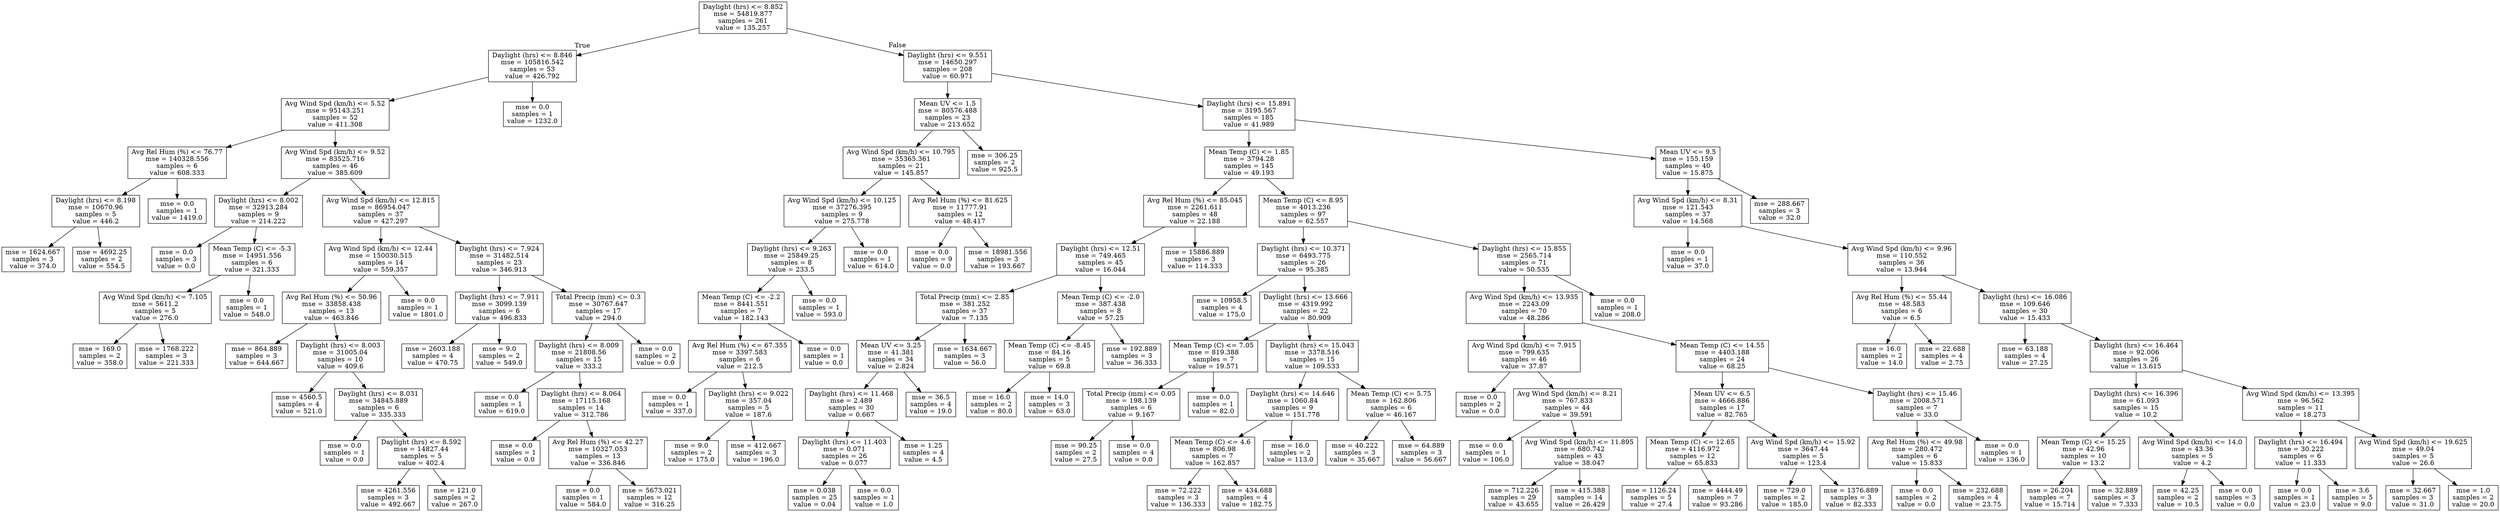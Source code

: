 digraph Tree {
node [shape=box] ;
0 [label="Daylight (hrs) <= 8.852\nmse = 54819.877\nsamples = 261\nvalue = 135.257"] ;
1 [label="Daylight (hrs) <= 8.846\nmse = 105816.542\nsamples = 53\nvalue = 426.792"] ;
0 -> 1 [labeldistance=2.5, labelangle=45, headlabel="True"] ;
2 [label="Avg Wind Spd (km/h) <= 5.52\nmse = 95143.251\nsamples = 52\nvalue = 411.308"] ;
1 -> 2 ;
3 [label="Avg Rel Hum (%) <= 76.77\nmse = 140328.556\nsamples = 6\nvalue = 608.333"] ;
2 -> 3 ;
4 [label="Daylight (hrs) <= 8.198\nmse = 10670.96\nsamples = 5\nvalue = 446.2"] ;
3 -> 4 ;
5 [label="mse = 1624.667\nsamples = 3\nvalue = 374.0"] ;
4 -> 5 ;
6 [label="mse = 4692.25\nsamples = 2\nvalue = 554.5"] ;
4 -> 6 ;
7 [label="mse = 0.0\nsamples = 1\nvalue = 1419.0"] ;
3 -> 7 ;
8 [label="Avg Wind Spd (km/h) <= 9.52\nmse = 83525.716\nsamples = 46\nvalue = 385.609"] ;
2 -> 8 ;
9 [label="Daylight (hrs) <= 8.002\nmse = 32913.284\nsamples = 9\nvalue = 214.222"] ;
8 -> 9 ;
10 [label="mse = 0.0\nsamples = 3\nvalue = 0.0"] ;
9 -> 10 ;
11 [label="Mean Temp (C) <= -5.3\nmse = 14951.556\nsamples = 6\nvalue = 321.333"] ;
9 -> 11 ;
12 [label="Avg Wind Spd (km/h) <= 7.105\nmse = 5611.2\nsamples = 5\nvalue = 276.0"] ;
11 -> 12 ;
13 [label="mse = 169.0\nsamples = 2\nvalue = 358.0"] ;
12 -> 13 ;
14 [label="mse = 1768.222\nsamples = 3\nvalue = 221.333"] ;
12 -> 14 ;
15 [label="mse = 0.0\nsamples = 1\nvalue = 548.0"] ;
11 -> 15 ;
16 [label="Avg Wind Spd (km/h) <= 12.815\nmse = 86954.047\nsamples = 37\nvalue = 427.297"] ;
8 -> 16 ;
17 [label="Avg Wind Spd (km/h) <= 12.44\nmse = 150030.515\nsamples = 14\nvalue = 559.357"] ;
16 -> 17 ;
18 [label="Avg Rel Hum (%) <= 50.96\nmse = 33858.438\nsamples = 13\nvalue = 463.846"] ;
17 -> 18 ;
19 [label="mse = 864.889\nsamples = 3\nvalue = 644.667"] ;
18 -> 19 ;
20 [label="Daylight (hrs) <= 8.003\nmse = 31005.04\nsamples = 10\nvalue = 409.6"] ;
18 -> 20 ;
21 [label="mse = 4560.5\nsamples = 4\nvalue = 521.0"] ;
20 -> 21 ;
22 [label="Daylight (hrs) <= 8.031\nmse = 34845.889\nsamples = 6\nvalue = 335.333"] ;
20 -> 22 ;
23 [label="mse = 0.0\nsamples = 1\nvalue = 0.0"] ;
22 -> 23 ;
24 [label="Daylight (hrs) <= 8.592\nmse = 14827.44\nsamples = 5\nvalue = 402.4"] ;
22 -> 24 ;
25 [label="mse = 4261.556\nsamples = 3\nvalue = 492.667"] ;
24 -> 25 ;
26 [label="mse = 121.0\nsamples = 2\nvalue = 267.0"] ;
24 -> 26 ;
27 [label="mse = 0.0\nsamples = 1\nvalue = 1801.0"] ;
17 -> 27 ;
28 [label="Daylight (hrs) <= 7.924\nmse = 31482.514\nsamples = 23\nvalue = 346.913"] ;
16 -> 28 ;
29 [label="Daylight (hrs) <= 7.911\nmse = 3099.139\nsamples = 6\nvalue = 496.833"] ;
28 -> 29 ;
30 [label="mse = 2603.188\nsamples = 4\nvalue = 470.75"] ;
29 -> 30 ;
31 [label="mse = 9.0\nsamples = 2\nvalue = 549.0"] ;
29 -> 31 ;
32 [label="Total Precip (mm) <= 0.3\nmse = 30767.647\nsamples = 17\nvalue = 294.0"] ;
28 -> 32 ;
33 [label="Daylight (hrs) <= 8.009\nmse = 21808.56\nsamples = 15\nvalue = 333.2"] ;
32 -> 33 ;
34 [label="mse = 0.0\nsamples = 1\nvalue = 619.0"] ;
33 -> 34 ;
35 [label="Daylight (hrs) <= 8.064\nmse = 17115.168\nsamples = 14\nvalue = 312.786"] ;
33 -> 35 ;
36 [label="mse = 0.0\nsamples = 1\nvalue = 0.0"] ;
35 -> 36 ;
37 [label="Avg Rel Hum (%) <= 42.27\nmse = 10327.053\nsamples = 13\nvalue = 336.846"] ;
35 -> 37 ;
38 [label="mse = 0.0\nsamples = 1\nvalue = 584.0"] ;
37 -> 38 ;
39 [label="mse = 5673.021\nsamples = 12\nvalue = 316.25"] ;
37 -> 39 ;
40 [label="mse = 0.0\nsamples = 2\nvalue = 0.0"] ;
32 -> 40 ;
41 [label="mse = 0.0\nsamples = 1\nvalue = 1232.0"] ;
1 -> 41 ;
42 [label="Daylight (hrs) <= 9.551\nmse = 14650.297\nsamples = 208\nvalue = 60.971"] ;
0 -> 42 [labeldistance=2.5, labelangle=-45, headlabel="False"] ;
43 [label="Mean UV <= 1.5\nmse = 80576.488\nsamples = 23\nvalue = 213.652"] ;
42 -> 43 ;
44 [label="Avg Wind Spd (km/h) <= 10.795\nmse = 35365.361\nsamples = 21\nvalue = 145.857"] ;
43 -> 44 ;
45 [label="Avg Wind Spd (km/h) <= 10.125\nmse = 37276.395\nsamples = 9\nvalue = 275.778"] ;
44 -> 45 ;
46 [label="Daylight (hrs) <= 9.263\nmse = 25849.25\nsamples = 8\nvalue = 233.5"] ;
45 -> 46 ;
47 [label="Mean Temp (C) <= -2.2\nmse = 8441.551\nsamples = 7\nvalue = 182.143"] ;
46 -> 47 ;
48 [label="Avg Rel Hum (%) <= 67.355\nmse = 3397.583\nsamples = 6\nvalue = 212.5"] ;
47 -> 48 ;
49 [label="mse = 0.0\nsamples = 1\nvalue = 337.0"] ;
48 -> 49 ;
50 [label="Daylight (hrs) <= 9.022\nmse = 357.04\nsamples = 5\nvalue = 187.6"] ;
48 -> 50 ;
51 [label="mse = 9.0\nsamples = 2\nvalue = 175.0"] ;
50 -> 51 ;
52 [label="mse = 412.667\nsamples = 3\nvalue = 196.0"] ;
50 -> 52 ;
53 [label="mse = 0.0\nsamples = 1\nvalue = 0.0"] ;
47 -> 53 ;
54 [label="mse = 0.0\nsamples = 1\nvalue = 593.0"] ;
46 -> 54 ;
55 [label="mse = 0.0\nsamples = 1\nvalue = 614.0"] ;
45 -> 55 ;
56 [label="Avg Rel Hum (%) <= 81.625\nmse = 11777.91\nsamples = 12\nvalue = 48.417"] ;
44 -> 56 ;
57 [label="mse = 0.0\nsamples = 9\nvalue = 0.0"] ;
56 -> 57 ;
58 [label="mse = 18981.556\nsamples = 3\nvalue = 193.667"] ;
56 -> 58 ;
59 [label="mse = 306.25\nsamples = 2\nvalue = 925.5"] ;
43 -> 59 ;
60 [label="Daylight (hrs) <= 15.891\nmse = 3195.567\nsamples = 185\nvalue = 41.989"] ;
42 -> 60 ;
61 [label="Mean Temp (C) <= 1.85\nmse = 3794.28\nsamples = 145\nvalue = 49.193"] ;
60 -> 61 ;
62 [label="Avg Rel Hum (%) <= 85.045\nmse = 2261.611\nsamples = 48\nvalue = 22.188"] ;
61 -> 62 ;
63 [label="Daylight (hrs) <= 12.51\nmse = 749.465\nsamples = 45\nvalue = 16.044"] ;
62 -> 63 ;
64 [label="Total Precip (mm) <= 2.85\nmse = 381.252\nsamples = 37\nvalue = 7.135"] ;
63 -> 64 ;
65 [label="Mean UV <= 3.25\nmse = 41.381\nsamples = 34\nvalue = 2.824"] ;
64 -> 65 ;
66 [label="Daylight (hrs) <= 11.468\nmse = 2.489\nsamples = 30\nvalue = 0.667"] ;
65 -> 66 ;
67 [label="Daylight (hrs) <= 11.403\nmse = 0.071\nsamples = 26\nvalue = 0.077"] ;
66 -> 67 ;
68 [label="mse = 0.038\nsamples = 25\nvalue = 0.04"] ;
67 -> 68 ;
69 [label="mse = 0.0\nsamples = 1\nvalue = 1.0"] ;
67 -> 69 ;
70 [label="mse = 1.25\nsamples = 4\nvalue = 4.5"] ;
66 -> 70 ;
71 [label="mse = 36.5\nsamples = 4\nvalue = 19.0"] ;
65 -> 71 ;
72 [label="mse = 1634.667\nsamples = 3\nvalue = 56.0"] ;
64 -> 72 ;
73 [label="Mean Temp (C) <= -2.0\nmse = 387.438\nsamples = 8\nvalue = 57.25"] ;
63 -> 73 ;
74 [label="Mean Temp (C) <= -8.45\nmse = 84.16\nsamples = 5\nvalue = 69.8"] ;
73 -> 74 ;
75 [label="mse = 16.0\nsamples = 2\nvalue = 80.0"] ;
74 -> 75 ;
76 [label="mse = 14.0\nsamples = 3\nvalue = 63.0"] ;
74 -> 76 ;
77 [label="mse = 192.889\nsamples = 3\nvalue = 36.333"] ;
73 -> 77 ;
78 [label="mse = 15886.889\nsamples = 3\nvalue = 114.333"] ;
62 -> 78 ;
79 [label="Mean Temp (C) <= 8.95\nmse = 4013.236\nsamples = 97\nvalue = 62.557"] ;
61 -> 79 ;
80 [label="Daylight (hrs) <= 10.371\nmse = 6493.775\nsamples = 26\nvalue = 95.385"] ;
79 -> 80 ;
81 [label="mse = 10958.5\nsamples = 4\nvalue = 175.0"] ;
80 -> 81 ;
82 [label="Daylight (hrs) <= 13.666\nmse = 4319.992\nsamples = 22\nvalue = 80.909"] ;
80 -> 82 ;
83 [label="Mean Temp (C) <= 7.05\nmse = 819.388\nsamples = 7\nvalue = 19.571"] ;
82 -> 83 ;
84 [label="Total Precip (mm) <= 0.05\nmse = 198.139\nsamples = 6\nvalue = 9.167"] ;
83 -> 84 ;
85 [label="mse = 90.25\nsamples = 2\nvalue = 27.5"] ;
84 -> 85 ;
86 [label="mse = 0.0\nsamples = 4\nvalue = 0.0"] ;
84 -> 86 ;
87 [label="mse = 0.0\nsamples = 1\nvalue = 82.0"] ;
83 -> 87 ;
88 [label="Daylight (hrs) <= 15.043\nmse = 3378.516\nsamples = 15\nvalue = 109.533"] ;
82 -> 88 ;
89 [label="Daylight (hrs) <= 14.646\nmse = 1060.84\nsamples = 9\nvalue = 151.778"] ;
88 -> 89 ;
90 [label="Mean Temp (C) <= 4.6\nmse = 806.98\nsamples = 7\nvalue = 162.857"] ;
89 -> 90 ;
91 [label="mse = 72.222\nsamples = 3\nvalue = 136.333"] ;
90 -> 91 ;
92 [label="mse = 434.688\nsamples = 4\nvalue = 182.75"] ;
90 -> 92 ;
93 [label="mse = 16.0\nsamples = 2\nvalue = 113.0"] ;
89 -> 93 ;
94 [label="Mean Temp (C) <= 5.75\nmse = 162.806\nsamples = 6\nvalue = 46.167"] ;
88 -> 94 ;
95 [label="mse = 40.222\nsamples = 3\nvalue = 35.667"] ;
94 -> 95 ;
96 [label="mse = 64.889\nsamples = 3\nvalue = 56.667"] ;
94 -> 96 ;
97 [label="Daylight (hrs) <= 15.855\nmse = 2565.714\nsamples = 71\nvalue = 50.535"] ;
79 -> 97 ;
98 [label="Avg Wind Spd (km/h) <= 13.935\nmse = 2243.09\nsamples = 70\nvalue = 48.286"] ;
97 -> 98 ;
99 [label="Avg Wind Spd (km/h) <= 7.915\nmse = 799.635\nsamples = 46\nvalue = 37.87"] ;
98 -> 99 ;
100 [label="mse = 0.0\nsamples = 2\nvalue = 0.0"] ;
99 -> 100 ;
101 [label="Avg Wind Spd (km/h) <= 8.21\nmse = 767.833\nsamples = 44\nvalue = 39.591"] ;
99 -> 101 ;
102 [label="mse = 0.0\nsamples = 1\nvalue = 106.0"] ;
101 -> 102 ;
103 [label="Avg Wind Spd (km/h) <= 11.895\nmse = 680.742\nsamples = 43\nvalue = 38.047"] ;
101 -> 103 ;
104 [label="mse = 712.226\nsamples = 29\nvalue = 43.655"] ;
103 -> 104 ;
105 [label="mse = 415.388\nsamples = 14\nvalue = 26.429"] ;
103 -> 105 ;
106 [label="Mean Temp (C) <= 14.55\nmse = 4403.188\nsamples = 24\nvalue = 68.25"] ;
98 -> 106 ;
107 [label="Mean UV <= 6.5\nmse = 4666.886\nsamples = 17\nvalue = 82.765"] ;
106 -> 107 ;
108 [label="Mean Temp (C) <= 12.65\nmse = 4116.972\nsamples = 12\nvalue = 65.833"] ;
107 -> 108 ;
109 [label="mse = 1126.24\nsamples = 5\nvalue = 27.4"] ;
108 -> 109 ;
110 [label="mse = 4444.49\nsamples = 7\nvalue = 93.286"] ;
108 -> 110 ;
111 [label="Avg Wind Spd (km/h) <= 15.92\nmse = 3647.44\nsamples = 5\nvalue = 123.4"] ;
107 -> 111 ;
112 [label="mse = 729.0\nsamples = 2\nvalue = 185.0"] ;
111 -> 112 ;
113 [label="mse = 1376.889\nsamples = 3\nvalue = 82.333"] ;
111 -> 113 ;
114 [label="Daylight (hrs) <= 15.46\nmse = 2008.571\nsamples = 7\nvalue = 33.0"] ;
106 -> 114 ;
115 [label="Avg Rel Hum (%) <= 49.98\nmse = 280.472\nsamples = 6\nvalue = 15.833"] ;
114 -> 115 ;
116 [label="mse = 0.0\nsamples = 2\nvalue = 0.0"] ;
115 -> 116 ;
117 [label="mse = 232.688\nsamples = 4\nvalue = 23.75"] ;
115 -> 117 ;
118 [label="mse = 0.0\nsamples = 1\nvalue = 136.0"] ;
114 -> 118 ;
119 [label="mse = 0.0\nsamples = 1\nvalue = 208.0"] ;
97 -> 119 ;
120 [label="Mean UV <= 9.5\nmse = 155.159\nsamples = 40\nvalue = 15.875"] ;
60 -> 120 ;
121 [label="Avg Wind Spd (km/h) <= 8.31\nmse = 121.543\nsamples = 37\nvalue = 14.568"] ;
120 -> 121 ;
122 [label="mse = 0.0\nsamples = 1\nvalue = 37.0"] ;
121 -> 122 ;
123 [label="Avg Wind Spd (km/h) <= 9.96\nmse = 110.552\nsamples = 36\nvalue = 13.944"] ;
121 -> 123 ;
124 [label="Avg Rel Hum (%) <= 55.44\nmse = 48.583\nsamples = 6\nvalue = 6.5"] ;
123 -> 124 ;
125 [label="mse = 16.0\nsamples = 2\nvalue = 14.0"] ;
124 -> 125 ;
126 [label="mse = 22.688\nsamples = 4\nvalue = 2.75"] ;
124 -> 126 ;
127 [label="Daylight (hrs) <= 16.086\nmse = 109.646\nsamples = 30\nvalue = 15.433"] ;
123 -> 127 ;
128 [label="mse = 63.188\nsamples = 4\nvalue = 27.25"] ;
127 -> 128 ;
129 [label="Daylight (hrs) <= 16.464\nmse = 92.006\nsamples = 26\nvalue = 13.615"] ;
127 -> 129 ;
130 [label="Daylight (hrs) <= 16.396\nmse = 61.093\nsamples = 15\nvalue = 10.2"] ;
129 -> 130 ;
131 [label="Mean Temp (C) <= 15.25\nmse = 42.96\nsamples = 10\nvalue = 13.2"] ;
130 -> 131 ;
132 [label="mse = 26.204\nsamples = 7\nvalue = 15.714"] ;
131 -> 132 ;
133 [label="mse = 32.889\nsamples = 3\nvalue = 7.333"] ;
131 -> 133 ;
134 [label="Avg Wind Spd (km/h) <= 14.0\nmse = 43.36\nsamples = 5\nvalue = 4.2"] ;
130 -> 134 ;
135 [label="mse = 42.25\nsamples = 2\nvalue = 10.5"] ;
134 -> 135 ;
136 [label="mse = 0.0\nsamples = 3\nvalue = 0.0"] ;
134 -> 136 ;
137 [label="Avg Wind Spd (km/h) <= 13.395\nmse = 96.562\nsamples = 11\nvalue = 18.273"] ;
129 -> 137 ;
138 [label="Daylight (hrs) <= 16.494\nmse = 30.222\nsamples = 6\nvalue = 11.333"] ;
137 -> 138 ;
139 [label="mse = 0.0\nsamples = 1\nvalue = 23.0"] ;
138 -> 139 ;
140 [label="mse = 3.6\nsamples = 5\nvalue = 9.0"] ;
138 -> 140 ;
141 [label="Avg Wind Spd (km/h) <= 19.625\nmse = 49.04\nsamples = 5\nvalue = 26.6"] ;
137 -> 141 ;
142 [label="mse = 32.667\nsamples = 3\nvalue = 31.0"] ;
141 -> 142 ;
143 [label="mse = 1.0\nsamples = 2\nvalue = 20.0"] ;
141 -> 143 ;
144 [label="mse = 288.667\nsamples = 3\nvalue = 32.0"] ;
120 -> 144 ;
}